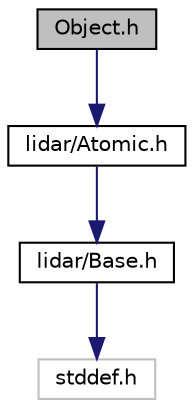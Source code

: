 digraph "Object.h"
{
  bgcolor="transparent";
  edge [fontname="Helvetica",fontsize="10",labelfontname="Helvetica",labelfontsize="10"];
  node [fontname="Helvetica",fontsize="10",shape=record];
  Node1 [label="Object.h",height=0.2,width=0.4,color="black", fillcolor="grey75", style="filled" fontcolor="black"];
  Node1 -> Node2 [color="midnightblue",fontsize="10",style="solid",fontname="Helvetica"];
  Node2 [label="lidar/Atomic.h",height=0.2,width=0.4,color="black",URL="$a00033.html"];
  Node2 -> Node3 [color="midnightblue",fontsize="10",style="solid",fontname="Helvetica"];
  Node3 [label="lidar/Base.h",height=0.2,width=0.4,color="black",URL="$a00034.html"];
  Node3 -> Node4 [color="midnightblue",fontsize="10",style="solid",fontname="Helvetica"];
  Node4 [label="stddef.h",height=0.2,width=0.4,color="grey75"];
}
